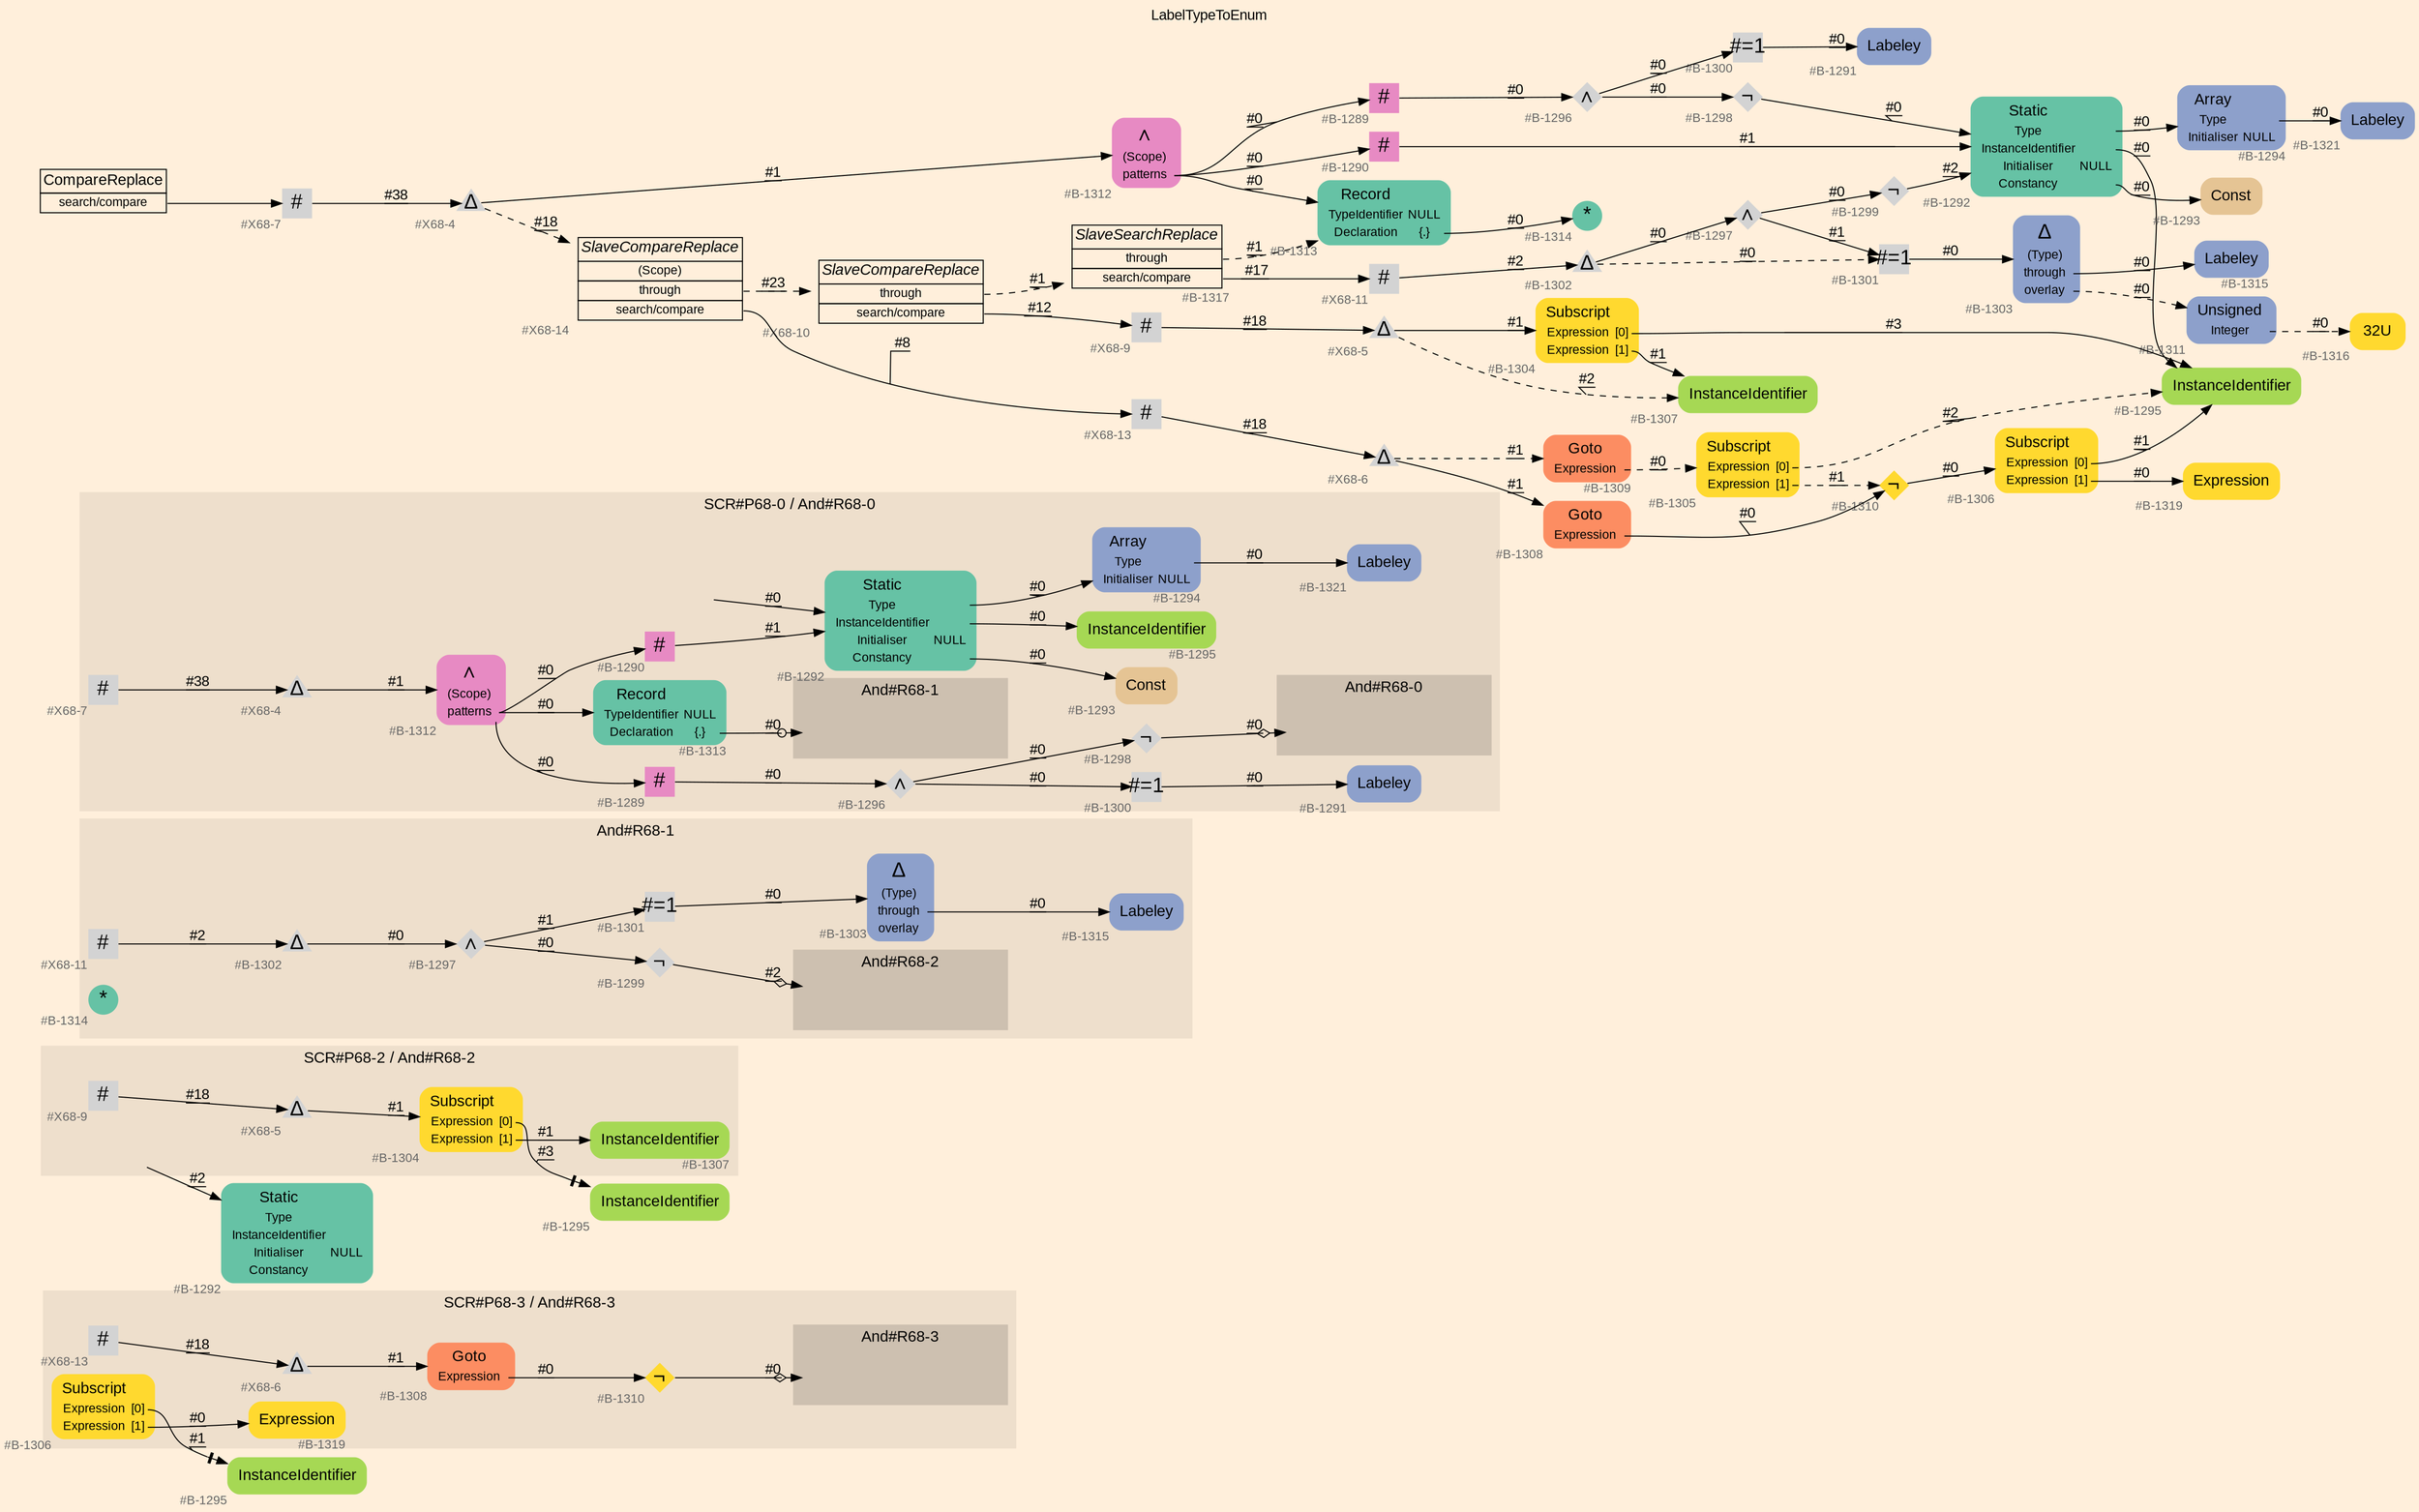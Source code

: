 digraph "LabelTypeToEnum" {
label = "LabelTypeToEnum"
labelloc = t
graph [
    rankdir = "LR"
    ranksep = 0.3
    bgcolor = antiquewhite1
    color = black
    fontcolor = black
    fontname = "Arial"
];
node [
    fontname = "Arial"
];
edge [
    fontname = "Arial"
];

// -------------------- figure And#R68-3 --------------------
// -------- region And#R68-3 ----------
subgraph "clusterAnd#R68-3" {
    label = "And#R68-3"
    style = "filled"
    color = antiquewhite2
    fontsize = "15"
    // -------- block And#R68-3/#B-1319 ----------
    "And#R68-3/#B-1319" [
        fillcolor = "/set28/6"
        xlabel = "#B-1319"
        fontsize = "12"
        fontcolor = grey40
        shape = "plaintext"
        label = <<TABLE BORDER="0" CELLBORDER="0" CELLSPACING="0">
         <TR><TD><FONT COLOR="black" POINT-SIZE="15">Expression</FONT></TD></TR>
        </TABLE>>
        style = "rounded,filled"
    ];
    
    // -------- block And#R68-3/#B-1306 ----------
    "And#R68-3/#B-1306" [
        fillcolor = "/set28/6"
        xlabel = "#B-1306"
        fontsize = "12"
        fontcolor = grey40
        shape = "plaintext"
        label = <<TABLE BORDER="0" CELLBORDER="0" CELLSPACING="0">
         <TR><TD><FONT COLOR="black" POINT-SIZE="15">Subscript</FONT></TD></TR>
         <TR><TD><FONT COLOR="black" POINT-SIZE="12">Expression</FONT></TD><TD PORT="port0"><FONT COLOR="black" POINT-SIZE="12">[0]</FONT></TD></TR>
         <TR><TD><FONT COLOR="black" POINT-SIZE="12">Expression</FONT></TD><TD PORT="port1"><FONT COLOR="black" POINT-SIZE="12">[1]</FONT></TD></TR>
        </TABLE>>
        style = "rounded,filled"
    ];
    
}

// -------- block And#R68-3/#B-1295 ----------
"And#R68-3/#B-1295" [
    fillcolor = "/set28/5"
    xlabel = "#B-1295"
    fontsize = "12"
    fontcolor = grey40
    shape = "plaintext"
    label = <<TABLE BORDER="0" CELLBORDER="0" CELLSPACING="0">
     <TR><TD><FONT COLOR="black" POINT-SIZE="15">InstanceIdentifier</FONT></TD></TR>
    </TABLE>>
    style = "rounded,filled"
];

"And#R68-3/#B-1306":port0 -> "And#R68-3/#B-1295" [
    arrowhead="normalnonetee"
    label = "#1"
    decorate = true
    color = black
    fontcolor = black
];

"And#R68-3/#B-1306":port1 -> "And#R68-3/#B-1319" [
    label = "#0"
    decorate = true
    color = black
    fontcolor = black
];


// -------------------- figure And#R68-3 --------------------
// -------- region And#R68-3 ----------
subgraph "clusterAnd#R68-3" {
    label = "SCR#P68-3 / And#R68-3"
    style = "filled"
    color = antiquewhite2
    fontsize = "15"
    // -------- block And#R68-3/#B-1308 ----------
    "And#R68-3/#B-1308" [
        fillcolor = "/set28/2"
        xlabel = "#B-1308"
        fontsize = "12"
        fontcolor = grey40
        shape = "plaintext"
        label = <<TABLE BORDER="0" CELLBORDER="0" CELLSPACING="0">
         <TR><TD><FONT COLOR="black" POINT-SIZE="15">Goto</FONT></TD></TR>
         <TR><TD><FONT COLOR="black" POINT-SIZE="12">Expression</FONT></TD><TD PORT="port0"></TD></TR>
        </TABLE>>
        style = "rounded,filled"
    ];
    
    // -------- block And#R68-3/#X68-6 ----------
    "And#R68-3/#X68-6" [
        xlabel = "#X68-6"
        fontsize = "12"
        fontcolor = grey40
        shape = "triangle"
        label = <<FONT COLOR="black" POINT-SIZE="20">Δ</FONT>>
        style = "filled"
        penwidth = 0.0
        fixedsize = true
        width = 0.4
        height = 0.4
    ];
    
    // -------- block And#R68-3/#B-1310 ----------
    "And#R68-3/#B-1310" [
        fillcolor = "/set28/6"
        xlabel = "#B-1310"
        fontsize = "12"
        fontcolor = grey40
        shape = "diamond"
        label = <<FONT COLOR="black" POINT-SIZE="20">¬</FONT>>
        style = "filled"
        penwidth = 0.0
        fixedsize = true
        width = 0.4
        height = 0.4
    ];
    
    // -------- block And#R68-3/#X68-13 ----------
    "And#R68-3/#X68-13" [
        xlabel = "#X68-13"
        fontsize = "12"
        fontcolor = grey40
        shape = "square"
        label = <<FONT COLOR="black" POINT-SIZE="20">#</FONT>>
        style = "filled"
        penwidth = 0.0
        fixedsize = true
        width = 0.4
        height = 0.4
    ];
    
    // -------- region And#R68-3/And#R68-3 ----------
    subgraph "clusterAnd#R68-3/And#R68-3" {
        label = "And#R68-3"
        style = "filled"
        color = antiquewhite3
        fontsize = "15"
        // -------- block And#R68-3/And#R68-3/#B-1306 ----------
        "And#R68-3/And#R68-3/#B-1306" [
            fillcolor = "/set28/6"
            xlabel = "#B-1306"
            fontsize = "12"
            fontcolor = grey40
            shape = "none"
            style = "invisible"
        ];
        
    }
    
}

"And#R68-3/#B-1308":port0 -> "And#R68-3/#B-1310" [
    label = "#0"
    decorate = true
    color = black
    fontcolor = black
];

"And#R68-3/#X68-6" -> "And#R68-3/#B-1308" [
    label = "#1"
    decorate = true
    color = black
    fontcolor = black
];

"And#R68-3/#B-1310" -> "And#R68-3/And#R68-3/#B-1306" [
    arrowhead="normalnoneodiamond"
    label = "#0"
    decorate = true
    color = black
    fontcolor = black
];

"And#R68-3/#X68-13" -> "And#R68-3/#X68-6" [
    label = "#18"
    decorate = true
    color = black
    fontcolor = black
];


// -------------------- figure And#R68-2 --------------------
// -------- region And#R68-2 ----------
subgraph "clusterAnd#R68-2" {
    label = "And#R68-2"
    style = "filled"
    color = antiquewhite2
    fontsize = "15"
    // -------- block And#R68-2/IRIP ----------
    "And#R68-2/IRIP" [
        fontsize = "12"
        fontcolor = grey40
        shape = "none"
        style = "invisible"
    ];
    
}

// -------- block And#R68-2/#B-1292 ----------
"And#R68-2/#B-1292" [
    fillcolor = "/set28/1"
    xlabel = "#B-1292"
    fontsize = "12"
    fontcolor = grey40
    shape = "plaintext"
    label = <<TABLE BORDER="0" CELLBORDER="0" CELLSPACING="0">
     <TR><TD><FONT COLOR="black" POINT-SIZE="15">Static</FONT></TD></TR>
     <TR><TD><FONT COLOR="black" POINT-SIZE="12">Type</FONT></TD><TD PORT="port0"></TD></TR>
     <TR><TD><FONT COLOR="black" POINT-SIZE="12">InstanceIdentifier</FONT></TD><TD PORT="port1"></TD></TR>
     <TR><TD><FONT COLOR="black" POINT-SIZE="12">Initialiser</FONT></TD><TD PORT="port2"><FONT COLOR="black" POINT-SIZE="12">NULL</FONT></TD></TR>
     <TR><TD><FONT COLOR="black" POINT-SIZE="12">Constancy</FONT></TD><TD PORT="port3"></TD></TR>
    </TABLE>>
    style = "rounded,filled"
];

"And#R68-2/IRIP" -> "And#R68-2/#B-1292" [
    label = "#2"
    decorate = true
    color = black
    fontcolor = black
];


// -------------------- figure And#R68-1 --------------------
// -------- region And#R68-1 ----------
subgraph "clusterAnd#R68-1" {
    label = "SCR#P68-1 / And#R68-1"
    style = "filled"
    color = antiquewhite2
    fontsize = "15"
    // -------- block And#R68-1/#X68-11 ----------
    "And#R68-1/#X68-11" [
        xlabel = "#X68-11"
        fontsize = "12"
        fontcolor = grey40
        shape = "square"
        label = <<FONT COLOR="black" POINT-SIZE="20">#</FONT>>
        style = "filled"
        penwidth = 0.0
        fixedsize = true
        width = 0.4
        height = 0.4
    ];
    
    // -------- block And#R68-1/#B-1299 ----------
    "And#R68-1/#B-1299" [
        xlabel = "#B-1299"
        fontsize = "12"
        fontcolor = grey40
        shape = "diamond"
        label = <<FONT COLOR="black" POINT-SIZE="20">¬</FONT>>
        style = "filled"
        penwidth = 0.0
        fixedsize = true
        width = 0.4
        height = 0.4
    ];
    
    // -------- block And#R68-1/#B-1302 ----------
    "And#R68-1/#B-1302" [
        xlabel = "#B-1302"
        fontsize = "12"
        fontcolor = grey40
        shape = "triangle"
        label = <<FONT COLOR="black" POINT-SIZE="20">Δ</FONT>>
        style = "filled"
        penwidth = 0.0
        fixedsize = true
        width = 0.4
        height = 0.4
    ];
    
    // -------- block And#R68-1/#B-1297 ----------
    "And#R68-1/#B-1297" [
        xlabel = "#B-1297"
        fontsize = "12"
        fontcolor = grey40
        shape = "diamond"
        label = <<FONT COLOR="black" POINT-SIZE="20">∧</FONT>>
        style = "filled"
        penwidth = 0.0
        fixedsize = true
        width = 0.4
        height = 0.4
    ];
    
    // -------- block And#R68-1/#B-1303 ----------
    "And#R68-1/#B-1303" [
        fillcolor = "/set28/3"
        xlabel = "#B-1303"
        fontsize = "12"
        fontcolor = grey40
        shape = "plaintext"
        label = <<TABLE BORDER="0" CELLBORDER="0" CELLSPACING="0">
         <TR><TD><FONT COLOR="black" POINT-SIZE="20">Δ</FONT></TD></TR>
         <TR><TD><FONT COLOR="black" POINT-SIZE="12">(Type)</FONT></TD><TD PORT="port0"></TD></TR>
         <TR><TD><FONT COLOR="black" POINT-SIZE="12">through</FONT></TD><TD PORT="port1"></TD></TR>
         <TR><TD><FONT COLOR="black" POINT-SIZE="12">overlay</FONT></TD><TD PORT="port2"></TD></TR>
        </TABLE>>
        style = "rounded,filled"
    ];
    
    // -------- block And#R68-1/#B-1301 ----------
    "And#R68-1/#B-1301" [
        xlabel = "#B-1301"
        fontsize = "12"
        fontcolor = grey40
        shape = "square"
        label = <<FONT COLOR="black" POINT-SIZE="20">#=1</FONT>>
        style = "filled"
        penwidth = 0.0
        fixedsize = true
        width = 0.4
        height = 0.4
    ];
    
    // -------- block And#R68-1/#B-1315 ----------
    "And#R68-1/#B-1315" [
        fillcolor = "/set28/3"
        xlabel = "#B-1315"
        fontsize = "12"
        fontcolor = grey40
        shape = "plaintext"
        label = <<TABLE BORDER="0" CELLBORDER="0" CELLSPACING="0">
         <TR><TD><FONT COLOR="black" POINT-SIZE="15">Labeley</FONT></TD></TR>
        </TABLE>>
        style = "rounded,filled"
    ];
    
    // -------- region And#R68-1/And#R68-2 ----------
    subgraph "clusterAnd#R68-1/And#R68-2" {
        label = "And#R68-2"
        style = "filled"
        color = antiquewhite3
        fontsize = "15"
        // -------- block And#R68-1/And#R68-2/#B-1292 ----------
        "And#R68-1/And#R68-2/#B-1292" [
            fillcolor = "/set28/1"
            xlabel = "#B-1292"
            fontsize = "12"
            fontcolor = grey40
            shape = "none"
            style = "invisible"
        ];
        
    }
    
}

"And#R68-1/#X68-11" -> "And#R68-1/#B-1302" [
    label = "#2"
    decorate = true
    color = black
    fontcolor = black
];

"And#R68-1/#B-1299" -> "And#R68-1/And#R68-2/#B-1292" [
    arrowhead="normalnoneodiamond"
    label = "#2"
    decorate = true
    color = black
    fontcolor = black
];

"And#R68-1/#B-1302" -> "And#R68-1/#B-1297" [
    label = "#0"
    decorate = true
    color = black
    fontcolor = black
];

"And#R68-1/#B-1297" -> "And#R68-1/#B-1301" [
    label = "#1"
    decorate = true
    color = black
    fontcolor = black
];

"And#R68-1/#B-1297" -> "And#R68-1/#B-1299" [
    label = "#0"
    decorate = true
    color = black
    fontcolor = black
];

"And#R68-1/#B-1303":port1 -> "And#R68-1/#B-1315" [
    label = "#0"
    decorate = true
    color = black
    fontcolor = black
];

"And#R68-1/#B-1301" -> "And#R68-1/#B-1303" [
    label = "#0"
    decorate = true
    color = black
    fontcolor = black
];


// -------------------- figure And#R68-2 --------------------
// -------- region And#R68-2 ----------
subgraph "clusterAnd#R68-2" {
    label = "SCR#P68-2 / And#R68-2"
    style = "filled"
    color = antiquewhite2
    fontsize = "15"
    // -------- block And#R68-2/#B-1304 ----------
    "And#R68-2/#B-1304" [
        fillcolor = "/set28/6"
        xlabel = "#B-1304"
        fontsize = "12"
        fontcolor = grey40
        shape = "plaintext"
        label = <<TABLE BORDER="0" CELLBORDER="0" CELLSPACING="0">
         <TR><TD><FONT COLOR="black" POINT-SIZE="15">Subscript</FONT></TD></TR>
         <TR><TD><FONT COLOR="black" POINT-SIZE="12">Expression</FONT></TD><TD PORT="port0"><FONT COLOR="black" POINT-SIZE="12">[0]</FONT></TD></TR>
         <TR><TD><FONT COLOR="black" POINT-SIZE="12">Expression</FONT></TD><TD PORT="port1"><FONT COLOR="black" POINT-SIZE="12">[1]</FONT></TD></TR>
        </TABLE>>
        style = "rounded,filled"
    ];
    
    // -------- block And#R68-2/#X68-5 ----------
    "And#R68-2/#X68-5" [
        xlabel = "#X68-5"
        fontsize = "12"
        fontcolor = grey40
        shape = "triangle"
        label = <<FONT COLOR="black" POINT-SIZE="20">Δ</FONT>>
        style = "filled"
        penwidth = 0.0
        fixedsize = true
        width = 0.4
        height = 0.4
    ];
    
    // -------- block And#R68-2/#B-1307 ----------
    "And#R68-2/#B-1307" [
        fillcolor = "/set28/5"
        xlabel = "#B-1307"
        fontsize = "12"
        fontcolor = grey40
        shape = "plaintext"
        label = <<TABLE BORDER="0" CELLBORDER="0" CELLSPACING="0">
         <TR><TD><FONT COLOR="black" POINT-SIZE="15">InstanceIdentifier</FONT></TD></TR>
        </TABLE>>
        style = "rounded,filled"
    ];
    
    // -------- block And#R68-2/#X68-9 ----------
    "And#R68-2/#X68-9" [
        xlabel = "#X68-9"
        fontsize = "12"
        fontcolor = grey40
        shape = "square"
        label = <<FONT COLOR="black" POINT-SIZE="20">#</FONT>>
        style = "filled"
        penwidth = 0.0
        fixedsize = true
        width = 0.4
        height = 0.4
    ];
    
}

// -------- block And#R68-2/#B-1295 ----------
"And#R68-2/#B-1295" [
    fillcolor = "/set28/5"
    xlabel = "#B-1295"
    fontsize = "12"
    fontcolor = grey40
    shape = "plaintext"
    label = <<TABLE BORDER="0" CELLBORDER="0" CELLSPACING="0">
     <TR><TD><FONT COLOR="black" POINT-SIZE="15">InstanceIdentifier</FONT></TD></TR>
    </TABLE>>
    style = "rounded,filled"
];

"And#R68-2/#B-1304":port0 -> "And#R68-2/#B-1295" [
    arrowhead="normalnonetee"
    label = "#3"
    decorate = true
    color = black
    fontcolor = black
];

"And#R68-2/#B-1304":port1 -> "And#R68-2/#B-1307" [
    label = "#1"
    decorate = true
    color = black
    fontcolor = black
];

"And#R68-2/#X68-5" -> "And#R68-2/#B-1304" [
    label = "#1"
    decorate = true
    color = black
    fontcolor = black
];

"And#R68-2/#X68-9" -> "And#R68-2/#X68-5" [
    label = "#18"
    decorate = true
    color = black
    fontcolor = black
];


// -------------------- figure And#R68-0 --------------------
// -------- region And#R68-0 ----------
subgraph "clusterAnd#R68-0" {
    label = "And#R68-0"
    style = "filled"
    color = antiquewhite2
    fontsize = "15"
    // -------- block And#R68-0/IRIP ----------
    "And#R68-0/IRIP" [
        fontsize = "12"
        fontcolor = grey40
        shape = "none"
        style = "invisible"
    ];
    
}

// -------- block And#R68-0/#B-1292 ----------
"And#R68-0/#B-1292" [
    fillcolor = "/set28/1"
    xlabel = "#B-1292"
    fontsize = "12"
    fontcolor = grey40
    shape = "plaintext"
    label = <<TABLE BORDER="0" CELLBORDER="0" CELLSPACING="0">
     <TR><TD><FONT COLOR="black" POINT-SIZE="15">Static</FONT></TD></TR>
     <TR><TD><FONT COLOR="black" POINT-SIZE="12">Type</FONT></TD><TD PORT="port0"></TD></TR>
     <TR><TD><FONT COLOR="black" POINT-SIZE="12">InstanceIdentifier</FONT></TD><TD PORT="port1"></TD></TR>
     <TR><TD><FONT COLOR="black" POINT-SIZE="12">Initialiser</FONT></TD><TD PORT="port2"><FONT COLOR="black" POINT-SIZE="12">NULL</FONT></TD></TR>
     <TR><TD><FONT COLOR="black" POINT-SIZE="12">Constancy</FONT></TD><TD PORT="port3"></TD></TR>
    </TABLE>>
    style = "rounded,filled"
];

"And#R68-0/IRIP" -> "And#R68-0/#B-1292" [
    label = "#0"
    decorate = true
    color = black
    fontcolor = black
];


// -------------------- figure And#R68-1 --------------------
// -------- region And#R68-1 ----------
subgraph "clusterAnd#R68-1" {
    label = "And#R68-1"
    style = "filled"
    color = antiquewhite2
    fontsize = "15"
    // -------- block And#R68-1/#B-1314 ----------
    "And#R68-1/#B-1314" [
        fillcolor = "/set28/1"
        xlabel = "#B-1314"
        fontsize = "12"
        fontcolor = grey40
        shape = "circle"
        label = <<FONT COLOR="black" POINT-SIZE="20">*</FONT>>
        style = "filled"
        penwidth = 0.0
        fixedsize = true
        width = 0.4
        height = 0.4
    ];
    
}


// -------------------- figure And#R68-0 --------------------
// -------- region And#R68-0 ----------
subgraph "clusterAnd#R68-0" {
    label = "SCR#P68-0 / And#R68-0"
    style = "filled"
    color = antiquewhite2
    fontsize = "15"
    // -------- block And#R68-0/#B-1296 ----------
    "And#R68-0/#B-1296" [
        xlabel = "#B-1296"
        fontsize = "12"
        fontcolor = grey40
        shape = "diamond"
        label = <<FONT COLOR="black" POINT-SIZE="20">∧</FONT>>
        style = "filled"
        penwidth = 0.0
        fixedsize = true
        width = 0.4
        height = 0.4
    ];
    
    // -------- block And#R68-0/#X68-4 ----------
    "And#R68-0/#X68-4" [
        xlabel = "#X68-4"
        fontsize = "12"
        fontcolor = grey40
        shape = "triangle"
        label = <<FONT COLOR="black" POINT-SIZE="20">Δ</FONT>>
        style = "filled"
        penwidth = 0.0
        fixedsize = true
        width = 0.4
        height = 0.4
    ];
    
    // -------- block And#R68-0/#B-1291 ----------
    "And#R68-0/#B-1291" [
        fillcolor = "/set28/3"
        xlabel = "#B-1291"
        fontsize = "12"
        fontcolor = grey40
        shape = "plaintext"
        label = <<TABLE BORDER="0" CELLBORDER="0" CELLSPACING="0">
         <TR><TD><FONT COLOR="black" POINT-SIZE="15">Labeley</FONT></TD></TR>
        </TABLE>>
        style = "rounded,filled"
    ];
    
    // -------- block And#R68-0/#B-1294 ----------
    "And#R68-0/#B-1294" [
        fillcolor = "/set28/3"
        xlabel = "#B-1294"
        fontsize = "12"
        fontcolor = grey40
        shape = "plaintext"
        label = <<TABLE BORDER="0" CELLBORDER="0" CELLSPACING="0">
         <TR><TD><FONT COLOR="black" POINT-SIZE="15">Array</FONT></TD></TR>
         <TR><TD><FONT COLOR="black" POINT-SIZE="12">Type</FONT></TD><TD PORT="port0"></TD></TR>
         <TR><TD><FONT COLOR="black" POINT-SIZE="12">Initialiser</FONT></TD><TD PORT="port1"><FONT COLOR="black" POINT-SIZE="12">NULL</FONT></TD></TR>
        </TABLE>>
        style = "rounded,filled"
    ];
    
    // -------- block And#R68-0/#B-1289 ----------
    "And#R68-0/#B-1289" [
        fillcolor = "/set28/4"
        xlabel = "#B-1289"
        fontsize = "12"
        fontcolor = grey40
        shape = "square"
        label = <<FONT COLOR="black" POINT-SIZE="20">#</FONT>>
        style = "filled"
        penwidth = 0.0
        fixedsize = true
        width = 0.4
        height = 0.4
    ];
    
    // -------- block And#R68-0/#B-1290 ----------
    "And#R68-0/#B-1290" [
        fillcolor = "/set28/4"
        xlabel = "#B-1290"
        fontsize = "12"
        fontcolor = grey40
        shape = "square"
        label = <<FONT COLOR="black" POINT-SIZE="20">#</FONT>>
        style = "filled"
        penwidth = 0.0
        fixedsize = true
        width = 0.4
        height = 0.4
    ];
    
    // -------- block And#R68-0/#B-1298 ----------
    "And#R68-0/#B-1298" [
        xlabel = "#B-1298"
        fontsize = "12"
        fontcolor = grey40
        shape = "diamond"
        label = <<FONT COLOR="black" POINT-SIZE="20">¬</FONT>>
        style = "filled"
        penwidth = 0.0
        fixedsize = true
        width = 0.4
        height = 0.4
    ];
    
    // -------- block And#R68-0/#B-1313 ----------
    "And#R68-0/#B-1313" [
        fillcolor = "/set28/1"
        xlabel = "#B-1313"
        fontsize = "12"
        fontcolor = grey40
        shape = "plaintext"
        label = <<TABLE BORDER="0" CELLBORDER="0" CELLSPACING="0">
         <TR><TD><FONT COLOR="black" POINT-SIZE="15">Record</FONT></TD></TR>
         <TR><TD><FONT COLOR="black" POINT-SIZE="12">TypeIdentifier</FONT></TD><TD PORT="port0"><FONT COLOR="black" POINT-SIZE="12">NULL</FONT></TD></TR>
         <TR><TD><FONT COLOR="black" POINT-SIZE="12">Declaration</FONT></TD><TD PORT="port1"><FONT COLOR="black" POINT-SIZE="12">{.}</FONT></TD></TR>
        </TABLE>>
        style = "rounded,filled"
    ];
    
    // -------- block And#R68-0/#B-1321 ----------
    "And#R68-0/#B-1321" [
        fillcolor = "/set28/3"
        xlabel = "#B-1321"
        fontsize = "12"
        fontcolor = grey40
        shape = "plaintext"
        label = <<TABLE BORDER="0" CELLBORDER="0" CELLSPACING="0">
         <TR><TD><FONT COLOR="black" POINT-SIZE="15">Labeley</FONT></TD></TR>
        </TABLE>>
        style = "rounded,filled"
    ];
    
    // -------- block And#R68-0/#B-1292 ----------
    "And#R68-0/#B-1292" [
        fillcolor = "/set28/1"
        xlabel = "#B-1292"
        fontsize = "12"
        fontcolor = grey40
        shape = "plaintext"
        label = <<TABLE BORDER="0" CELLBORDER="0" CELLSPACING="0">
         <TR><TD><FONT COLOR="black" POINT-SIZE="15">Static</FONT></TD></TR>
         <TR><TD><FONT COLOR="black" POINT-SIZE="12">Type</FONT></TD><TD PORT="port0"></TD></TR>
         <TR><TD><FONT COLOR="black" POINT-SIZE="12">InstanceIdentifier</FONT></TD><TD PORT="port1"></TD></TR>
         <TR><TD><FONT COLOR="black" POINT-SIZE="12">Initialiser</FONT></TD><TD PORT="port2"><FONT COLOR="black" POINT-SIZE="12">NULL</FONT></TD></TR>
         <TR><TD><FONT COLOR="black" POINT-SIZE="12">Constancy</FONT></TD><TD PORT="port3"></TD></TR>
        </TABLE>>
        style = "rounded,filled"
    ];
    
    // -------- block And#R68-0/#B-1300 ----------
    "And#R68-0/#B-1300" [
        xlabel = "#B-1300"
        fontsize = "12"
        fontcolor = grey40
        shape = "square"
        label = <<FONT COLOR="black" POINT-SIZE="20">#=1</FONT>>
        style = "filled"
        penwidth = 0.0
        fixedsize = true
        width = 0.4
        height = 0.4
    ];
    
    // -------- block And#R68-0/#B-1295 ----------
    "And#R68-0/#B-1295" [
        fillcolor = "/set28/5"
        xlabel = "#B-1295"
        fontsize = "12"
        fontcolor = grey40
        shape = "plaintext"
        label = <<TABLE BORDER="0" CELLBORDER="0" CELLSPACING="0">
         <TR><TD><FONT COLOR="black" POINT-SIZE="15">InstanceIdentifier</FONT></TD></TR>
        </TABLE>>
        style = "rounded,filled"
    ];
    
    // -------- block And#R68-0/#B-1312 ----------
    "And#R68-0/#B-1312" [
        fillcolor = "/set28/4"
        xlabel = "#B-1312"
        fontsize = "12"
        fontcolor = grey40
        shape = "plaintext"
        label = <<TABLE BORDER="0" CELLBORDER="0" CELLSPACING="0">
         <TR><TD><FONT COLOR="black" POINT-SIZE="20">∧</FONT></TD></TR>
         <TR><TD><FONT COLOR="black" POINT-SIZE="12">(Scope)</FONT></TD><TD PORT="port0"></TD></TR>
         <TR><TD><FONT COLOR="black" POINT-SIZE="12">patterns</FONT></TD><TD PORT="port1"></TD></TR>
        </TABLE>>
        style = "rounded,filled"
    ];
    
    // -------- block And#R68-0/#X68-7 ----------
    "And#R68-0/#X68-7" [
        xlabel = "#X68-7"
        fontsize = "12"
        fontcolor = grey40
        shape = "square"
        label = <<FONT COLOR="black" POINT-SIZE="20">#</FONT>>
        style = "filled"
        penwidth = 0.0
        fixedsize = true
        width = 0.4
        height = 0.4
    ];
    
    // -------- block And#R68-0/#B-1293 ----------
    "And#R68-0/#B-1293" [
        fillcolor = "/set28/7"
        xlabel = "#B-1293"
        fontsize = "12"
        fontcolor = grey40
        shape = "plaintext"
        label = <<TABLE BORDER="0" CELLBORDER="0" CELLSPACING="0">
         <TR><TD><FONT COLOR="black" POINT-SIZE="15">Const</FONT></TD></TR>
        </TABLE>>
        style = "rounded,filled"
    ];
    
    // -------- region And#R68-0/And#R68-0 ----------
    subgraph "clusterAnd#R68-0/And#R68-0" {
        label = "And#R68-0"
        style = "filled"
        color = antiquewhite3
        fontsize = "15"
        // -------- block And#R68-0/And#R68-0/#B-1292 ----------
        "And#R68-0/And#R68-0/#B-1292" [
            fillcolor = "/set28/1"
            xlabel = "#B-1292"
            fontsize = "12"
            fontcolor = grey40
            shape = "none"
            style = "invisible"
        ];
        
    }
    
    // -------- region And#R68-0/And#R68-1 ----------
    subgraph "clusterAnd#R68-0/And#R68-1" {
        label = "And#R68-1"
        style = "filled"
        color = antiquewhite3
        fontsize = "15"
        // -------- block And#R68-0/And#R68-1/#B-1314 ----------
        "And#R68-0/And#R68-1/#B-1314" [
            fillcolor = "/set28/1"
            xlabel = "#B-1314"
            fontsize = "12"
            fontcolor = grey40
            shape = "none"
            style = "invisible"
        ];
        
    }
    
}

"And#R68-0/#B-1296" -> "And#R68-0/#B-1300" [
    label = "#0"
    decorate = true
    color = black
    fontcolor = black
];

"And#R68-0/#B-1296" -> "And#R68-0/#B-1298" [
    label = "#0"
    decorate = true
    color = black
    fontcolor = black
];

"And#R68-0/#X68-4" -> "And#R68-0/#B-1312" [
    label = "#1"
    decorate = true
    color = black
    fontcolor = black
];

"And#R68-0/#B-1294":port0 -> "And#R68-0/#B-1321" [
    label = "#0"
    decorate = true
    color = black
    fontcolor = black
];

"And#R68-0/#B-1289" -> "And#R68-0/#B-1296" [
    label = "#0"
    decorate = true
    color = black
    fontcolor = black
];

"And#R68-0/#B-1290" -> "And#R68-0/#B-1292" [
    label = "#1"
    decorate = true
    color = black
    fontcolor = black
];

"And#R68-0/#B-1298" -> "And#R68-0/And#R68-0/#B-1292" [
    arrowhead="normalnoneodiamond"
    label = "#0"
    decorate = true
    color = black
    fontcolor = black
];

"And#R68-0/#B-1313":port1 -> "And#R68-0/And#R68-1/#B-1314" [
    arrowhead="normalnoneodot"
    label = "#0"
    decorate = true
    color = black
    fontcolor = black
];

"And#R68-0/#B-1292":port0 -> "And#R68-0/#B-1294" [
    label = "#0"
    decorate = true
    color = black
    fontcolor = black
];

"And#R68-0/#B-1292":port1 -> "And#R68-0/#B-1295" [
    label = "#0"
    decorate = true
    color = black
    fontcolor = black
];

"And#R68-0/#B-1292":port3 -> "And#R68-0/#B-1293" [
    label = "#0"
    decorate = true
    color = black
    fontcolor = black
];

"And#R68-0/#B-1300" -> "And#R68-0/#B-1291" [
    label = "#0"
    decorate = true
    color = black
    fontcolor = black
];

"And#R68-0/#B-1312":port1 -> "And#R68-0/#B-1313" [
    label = "#0"
    decorate = true
    color = black
    fontcolor = black
];

"And#R68-0/#B-1312":port1 -> "And#R68-0/#B-1289" [
    label = "#0"
    decorate = true
    color = black
    fontcolor = black
];

"And#R68-0/#B-1312":port1 -> "And#R68-0/#B-1290" [
    label = "#0"
    decorate = true
    color = black
    fontcolor = black
];

"And#R68-0/#X68-7" -> "And#R68-0/#X68-4" [
    label = "#38"
    decorate = true
    color = black
    fontcolor = black
];


// -------------------- transformation figure --------------------
// -------- block CR#X68-8 ----------
"CR#X68-8" [
    fillcolor = antiquewhite1
    fontsize = "12"
    fontcolor = grey40
    shape = "plaintext"
    label = <<TABLE BORDER="0" CELLBORDER="1" CELLSPACING="0">
     <TR><TD><FONT COLOR="black" POINT-SIZE="15">CompareReplace</FONT></TD></TR>
     <TR><TD PORT="port0"><FONT COLOR="black" POINT-SIZE="12">search/compare</FONT></TD></TR>
    </TABLE>>
    style = "filled"
    color = black
];

// -------- block #X68-7 ----------
"#X68-7" [
    xlabel = "#X68-7"
    fontsize = "12"
    fontcolor = grey40
    shape = "square"
    label = <<FONT COLOR="black" POINT-SIZE="20">#</FONT>>
    style = "filled"
    penwidth = 0.0
    fixedsize = true
    width = 0.4
    height = 0.4
];

// -------- block #X68-4 ----------
"#X68-4" [
    xlabel = "#X68-4"
    fontsize = "12"
    fontcolor = grey40
    shape = "triangle"
    label = <<FONT COLOR="black" POINT-SIZE="20">Δ</FONT>>
    style = "filled"
    penwidth = 0.0
    fixedsize = true
    width = 0.4
    height = 0.4
];

// -------- block #B-1312 ----------
"#B-1312" [
    fillcolor = "/set28/4"
    xlabel = "#B-1312"
    fontsize = "12"
    fontcolor = grey40
    shape = "plaintext"
    label = <<TABLE BORDER="0" CELLBORDER="0" CELLSPACING="0">
     <TR><TD><FONT COLOR="black" POINT-SIZE="20">∧</FONT></TD></TR>
     <TR><TD><FONT COLOR="black" POINT-SIZE="12">(Scope)</FONT></TD><TD PORT="port0"></TD></TR>
     <TR><TD><FONT COLOR="black" POINT-SIZE="12">patterns</FONT></TD><TD PORT="port1"></TD></TR>
    </TABLE>>
    style = "rounded,filled"
];

// -------- block #B-1313 ----------
"#B-1313" [
    fillcolor = "/set28/1"
    xlabel = "#B-1313"
    fontsize = "12"
    fontcolor = grey40
    shape = "plaintext"
    label = <<TABLE BORDER="0" CELLBORDER="0" CELLSPACING="0">
     <TR><TD><FONT COLOR="black" POINT-SIZE="15">Record</FONT></TD></TR>
     <TR><TD><FONT COLOR="black" POINT-SIZE="12">TypeIdentifier</FONT></TD><TD PORT="port0"><FONT COLOR="black" POINT-SIZE="12">NULL</FONT></TD></TR>
     <TR><TD><FONT COLOR="black" POINT-SIZE="12">Declaration</FONT></TD><TD PORT="port1"><FONT COLOR="black" POINT-SIZE="12">{.}</FONT></TD></TR>
    </TABLE>>
    style = "rounded,filled"
];

// -------- block #B-1314 ----------
"#B-1314" [
    fillcolor = "/set28/1"
    xlabel = "#B-1314"
    fontsize = "12"
    fontcolor = grey40
    shape = "circle"
    label = <<FONT COLOR="black" POINT-SIZE="20">*</FONT>>
    style = "filled"
    penwidth = 0.0
    fixedsize = true
    width = 0.4
    height = 0.4
];

// -------- block #B-1289 ----------
"#B-1289" [
    fillcolor = "/set28/4"
    xlabel = "#B-1289"
    fontsize = "12"
    fontcolor = grey40
    shape = "square"
    label = <<FONT COLOR="black" POINT-SIZE="20">#</FONT>>
    style = "filled"
    penwidth = 0.0
    fixedsize = true
    width = 0.4
    height = 0.4
];

// -------- block #B-1296 ----------
"#B-1296" [
    xlabel = "#B-1296"
    fontsize = "12"
    fontcolor = grey40
    shape = "diamond"
    label = <<FONT COLOR="black" POINT-SIZE="20">∧</FONT>>
    style = "filled"
    penwidth = 0.0
    fixedsize = true
    width = 0.4
    height = 0.4
];

// -------- block #B-1300 ----------
"#B-1300" [
    xlabel = "#B-1300"
    fontsize = "12"
    fontcolor = grey40
    shape = "square"
    label = <<FONT COLOR="black" POINT-SIZE="20">#=1</FONT>>
    style = "filled"
    penwidth = 0.0
    fixedsize = true
    width = 0.4
    height = 0.4
];

// -------- block #B-1291 ----------
"#B-1291" [
    fillcolor = "/set28/3"
    xlabel = "#B-1291"
    fontsize = "12"
    fontcolor = grey40
    shape = "plaintext"
    label = <<TABLE BORDER="0" CELLBORDER="0" CELLSPACING="0">
     <TR><TD><FONT COLOR="black" POINT-SIZE="15">Labeley</FONT></TD></TR>
    </TABLE>>
    style = "rounded,filled"
];

// -------- block #B-1298 ----------
"#B-1298" [
    xlabel = "#B-1298"
    fontsize = "12"
    fontcolor = grey40
    shape = "diamond"
    label = <<FONT COLOR="black" POINT-SIZE="20">¬</FONT>>
    style = "filled"
    penwidth = 0.0
    fixedsize = true
    width = 0.4
    height = 0.4
];

// -------- block #B-1292 ----------
"#B-1292" [
    fillcolor = "/set28/1"
    xlabel = "#B-1292"
    fontsize = "12"
    fontcolor = grey40
    shape = "plaintext"
    label = <<TABLE BORDER="0" CELLBORDER="0" CELLSPACING="0">
     <TR><TD><FONT COLOR="black" POINT-SIZE="15">Static</FONT></TD></TR>
     <TR><TD><FONT COLOR="black" POINT-SIZE="12">Type</FONT></TD><TD PORT="port0"></TD></TR>
     <TR><TD><FONT COLOR="black" POINT-SIZE="12">InstanceIdentifier</FONT></TD><TD PORT="port1"></TD></TR>
     <TR><TD><FONT COLOR="black" POINT-SIZE="12">Initialiser</FONT></TD><TD PORT="port2"><FONT COLOR="black" POINT-SIZE="12">NULL</FONT></TD></TR>
     <TR><TD><FONT COLOR="black" POINT-SIZE="12">Constancy</FONT></TD><TD PORT="port3"></TD></TR>
    </TABLE>>
    style = "rounded,filled"
];

// -------- block #B-1294 ----------
"#B-1294" [
    fillcolor = "/set28/3"
    xlabel = "#B-1294"
    fontsize = "12"
    fontcolor = grey40
    shape = "plaintext"
    label = <<TABLE BORDER="0" CELLBORDER="0" CELLSPACING="0">
     <TR><TD><FONT COLOR="black" POINT-SIZE="15">Array</FONT></TD></TR>
     <TR><TD><FONT COLOR="black" POINT-SIZE="12">Type</FONT></TD><TD PORT="port0"></TD></TR>
     <TR><TD><FONT COLOR="black" POINT-SIZE="12">Initialiser</FONT></TD><TD PORT="port1"><FONT COLOR="black" POINT-SIZE="12">NULL</FONT></TD></TR>
    </TABLE>>
    style = "rounded,filled"
];

// -------- block #B-1321 ----------
"#B-1321" [
    fillcolor = "/set28/3"
    xlabel = "#B-1321"
    fontsize = "12"
    fontcolor = grey40
    shape = "plaintext"
    label = <<TABLE BORDER="0" CELLBORDER="0" CELLSPACING="0">
     <TR><TD><FONT COLOR="black" POINT-SIZE="15">Labeley</FONT></TD></TR>
    </TABLE>>
    style = "rounded,filled"
];

// -------- block #B-1295 ----------
"#B-1295" [
    fillcolor = "/set28/5"
    xlabel = "#B-1295"
    fontsize = "12"
    fontcolor = grey40
    shape = "plaintext"
    label = <<TABLE BORDER="0" CELLBORDER="0" CELLSPACING="0">
     <TR><TD><FONT COLOR="black" POINT-SIZE="15">InstanceIdentifier</FONT></TD></TR>
    </TABLE>>
    style = "rounded,filled"
];

// -------- block #B-1293 ----------
"#B-1293" [
    fillcolor = "/set28/7"
    xlabel = "#B-1293"
    fontsize = "12"
    fontcolor = grey40
    shape = "plaintext"
    label = <<TABLE BORDER="0" CELLBORDER="0" CELLSPACING="0">
     <TR><TD><FONT COLOR="black" POINT-SIZE="15">Const</FONT></TD></TR>
    </TABLE>>
    style = "rounded,filled"
];

// -------- block #B-1290 ----------
"#B-1290" [
    fillcolor = "/set28/4"
    xlabel = "#B-1290"
    fontsize = "12"
    fontcolor = grey40
    shape = "square"
    label = <<FONT COLOR="black" POINT-SIZE="20">#</FONT>>
    style = "filled"
    penwidth = 0.0
    fixedsize = true
    width = 0.4
    height = 0.4
];

// -------- block #X68-14 ----------
"#X68-14" [
    fillcolor = antiquewhite1
    xlabel = "#X68-14"
    fontsize = "12"
    fontcolor = grey40
    shape = "plaintext"
    label = <<TABLE BORDER="0" CELLBORDER="1" CELLSPACING="0">
     <TR><TD><FONT COLOR="black" POINT-SIZE="15"><I>SlaveCompareReplace</I></FONT></TD></TR>
     <TR><TD PORT="port0"><FONT COLOR="black" POINT-SIZE="12">(Scope)</FONT></TD></TR>
     <TR><TD PORT="port1"><FONT COLOR="black" POINT-SIZE="12">through</FONT></TD></TR>
     <TR><TD PORT="port2"><FONT COLOR="black" POINT-SIZE="12">search/compare</FONT></TD></TR>
    </TABLE>>
    style = "filled"
    color = black
];

// -------- block #X68-10 ----------
"#X68-10" [
    fillcolor = antiquewhite1
    xlabel = "#X68-10"
    fontsize = "12"
    fontcolor = grey40
    shape = "plaintext"
    label = <<TABLE BORDER="0" CELLBORDER="1" CELLSPACING="0">
     <TR><TD><FONT COLOR="black" POINT-SIZE="15"><I>SlaveCompareReplace</I></FONT></TD></TR>
     <TR><TD PORT="port0"><FONT COLOR="black" POINT-SIZE="12">through</FONT></TD></TR>
     <TR><TD PORT="port1"><FONT COLOR="black" POINT-SIZE="12">search/compare</FONT></TD></TR>
    </TABLE>>
    style = "filled"
    color = black
];

// -------- block #B-1317 ----------
"#B-1317" [
    fillcolor = antiquewhite1
    xlabel = "#B-1317"
    fontsize = "12"
    fontcolor = grey40
    shape = "plaintext"
    label = <<TABLE BORDER="0" CELLBORDER="1" CELLSPACING="0">
     <TR><TD><FONT COLOR="black" POINT-SIZE="15"><I>SlaveSearchReplace</I></FONT></TD></TR>
     <TR><TD PORT="port0"><FONT COLOR="black" POINT-SIZE="12">through</FONT></TD></TR>
     <TR><TD PORT="port1"><FONT COLOR="black" POINT-SIZE="12">search/compare</FONT></TD></TR>
    </TABLE>>
    style = "filled"
    color = black
];

// -------- block #X68-11 ----------
"#X68-11" [
    xlabel = "#X68-11"
    fontsize = "12"
    fontcolor = grey40
    shape = "square"
    label = <<FONT COLOR="black" POINT-SIZE="20">#</FONT>>
    style = "filled"
    penwidth = 0.0
    fixedsize = true
    width = 0.4
    height = 0.4
];

// -------- block #B-1302 ----------
"#B-1302" [
    xlabel = "#B-1302"
    fontsize = "12"
    fontcolor = grey40
    shape = "triangle"
    label = <<FONT COLOR="black" POINT-SIZE="20">Δ</FONT>>
    style = "filled"
    penwidth = 0.0
    fixedsize = true
    width = 0.4
    height = 0.4
];

// -------- block #B-1297 ----------
"#B-1297" [
    xlabel = "#B-1297"
    fontsize = "12"
    fontcolor = grey40
    shape = "diamond"
    label = <<FONT COLOR="black" POINT-SIZE="20">∧</FONT>>
    style = "filled"
    penwidth = 0.0
    fixedsize = true
    width = 0.4
    height = 0.4
];

// -------- block #B-1301 ----------
"#B-1301" [
    xlabel = "#B-1301"
    fontsize = "12"
    fontcolor = grey40
    shape = "square"
    label = <<FONT COLOR="black" POINT-SIZE="20">#=1</FONT>>
    style = "filled"
    penwidth = 0.0
    fixedsize = true
    width = 0.4
    height = 0.4
];

// -------- block #B-1303 ----------
"#B-1303" [
    fillcolor = "/set28/3"
    xlabel = "#B-1303"
    fontsize = "12"
    fontcolor = grey40
    shape = "plaintext"
    label = <<TABLE BORDER="0" CELLBORDER="0" CELLSPACING="0">
     <TR><TD><FONT COLOR="black" POINT-SIZE="20">Δ</FONT></TD></TR>
     <TR><TD><FONT COLOR="black" POINT-SIZE="12">(Type)</FONT></TD><TD PORT="port0"></TD></TR>
     <TR><TD><FONT COLOR="black" POINT-SIZE="12">through</FONT></TD><TD PORT="port1"></TD></TR>
     <TR><TD><FONT COLOR="black" POINT-SIZE="12">overlay</FONT></TD><TD PORT="port2"></TD></TR>
    </TABLE>>
    style = "rounded,filled"
];

// -------- block #B-1315 ----------
"#B-1315" [
    fillcolor = "/set28/3"
    xlabel = "#B-1315"
    fontsize = "12"
    fontcolor = grey40
    shape = "plaintext"
    label = <<TABLE BORDER="0" CELLBORDER="0" CELLSPACING="0">
     <TR><TD><FONT COLOR="black" POINT-SIZE="15">Labeley</FONT></TD></TR>
    </TABLE>>
    style = "rounded,filled"
];

// -------- block #B-1311 ----------
"#B-1311" [
    fillcolor = "/set28/3"
    xlabel = "#B-1311"
    fontsize = "12"
    fontcolor = grey40
    shape = "plaintext"
    label = <<TABLE BORDER="0" CELLBORDER="0" CELLSPACING="0">
     <TR><TD><FONT COLOR="black" POINT-SIZE="15">Unsigned</FONT></TD></TR>
     <TR><TD><FONT COLOR="black" POINT-SIZE="12">Integer</FONT></TD><TD PORT="port0"></TD></TR>
    </TABLE>>
    style = "rounded,filled"
];

// -------- block #B-1316 ----------
"#B-1316" [
    fillcolor = "/set28/6"
    xlabel = "#B-1316"
    fontsize = "12"
    fontcolor = grey40
    shape = "plaintext"
    label = <<TABLE BORDER="0" CELLBORDER="0" CELLSPACING="0">
     <TR><TD><FONT COLOR="black" POINT-SIZE="15">32U</FONT></TD></TR>
    </TABLE>>
    style = "rounded,filled"
];

// -------- block #B-1299 ----------
"#B-1299" [
    xlabel = "#B-1299"
    fontsize = "12"
    fontcolor = grey40
    shape = "diamond"
    label = <<FONT COLOR="black" POINT-SIZE="20">¬</FONT>>
    style = "filled"
    penwidth = 0.0
    fixedsize = true
    width = 0.4
    height = 0.4
];

// -------- block #X68-9 ----------
"#X68-9" [
    xlabel = "#X68-9"
    fontsize = "12"
    fontcolor = grey40
    shape = "square"
    label = <<FONT COLOR="black" POINT-SIZE="20">#</FONT>>
    style = "filled"
    penwidth = 0.0
    fixedsize = true
    width = 0.4
    height = 0.4
];

// -------- block #X68-5 ----------
"#X68-5" [
    xlabel = "#X68-5"
    fontsize = "12"
    fontcolor = grey40
    shape = "triangle"
    label = <<FONT COLOR="black" POINT-SIZE="20">Δ</FONT>>
    style = "filled"
    penwidth = 0.0
    fixedsize = true
    width = 0.4
    height = 0.4
];

// -------- block #B-1304 ----------
"#B-1304" [
    fillcolor = "/set28/6"
    xlabel = "#B-1304"
    fontsize = "12"
    fontcolor = grey40
    shape = "plaintext"
    label = <<TABLE BORDER="0" CELLBORDER="0" CELLSPACING="0">
     <TR><TD><FONT COLOR="black" POINT-SIZE="15">Subscript</FONT></TD></TR>
     <TR><TD><FONT COLOR="black" POINT-SIZE="12">Expression</FONT></TD><TD PORT="port0"><FONT COLOR="black" POINT-SIZE="12">[0]</FONT></TD></TR>
     <TR><TD><FONT COLOR="black" POINT-SIZE="12">Expression</FONT></TD><TD PORT="port1"><FONT COLOR="black" POINT-SIZE="12">[1]</FONT></TD></TR>
    </TABLE>>
    style = "rounded,filled"
];

// -------- block #B-1307 ----------
"#B-1307" [
    fillcolor = "/set28/5"
    xlabel = "#B-1307"
    fontsize = "12"
    fontcolor = grey40
    shape = "plaintext"
    label = <<TABLE BORDER="0" CELLBORDER="0" CELLSPACING="0">
     <TR><TD><FONT COLOR="black" POINT-SIZE="15">InstanceIdentifier</FONT></TD></TR>
    </TABLE>>
    style = "rounded,filled"
];

// -------- block #X68-13 ----------
"#X68-13" [
    xlabel = "#X68-13"
    fontsize = "12"
    fontcolor = grey40
    shape = "square"
    label = <<FONT COLOR="black" POINT-SIZE="20">#</FONT>>
    style = "filled"
    penwidth = 0.0
    fixedsize = true
    width = 0.4
    height = 0.4
];

// -------- block #X68-6 ----------
"#X68-6" [
    xlabel = "#X68-6"
    fontsize = "12"
    fontcolor = grey40
    shape = "triangle"
    label = <<FONT COLOR="black" POINT-SIZE="20">Δ</FONT>>
    style = "filled"
    penwidth = 0.0
    fixedsize = true
    width = 0.4
    height = 0.4
];

// -------- block #B-1308 ----------
"#B-1308" [
    fillcolor = "/set28/2"
    xlabel = "#B-1308"
    fontsize = "12"
    fontcolor = grey40
    shape = "plaintext"
    label = <<TABLE BORDER="0" CELLBORDER="0" CELLSPACING="0">
     <TR><TD><FONT COLOR="black" POINT-SIZE="15">Goto</FONT></TD></TR>
     <TR><TD><FONT COLOR="black" POINT-SIZE="12">Expression</FONT></TD><TD PORT="port0"></TD></TR>
    </TABLE>>
    style = "rounded,filled"
];

// -------- block #B-1310 ----------
"#B-1310" [
    fillcolor = "/set28/6"
    xlabel = "#B-1310"
    fontsize = "12"
    fontcolor = grey40
    shape = "diamond"
    label = <<FONT COLOR="black" POINT-SIZE="20">¬</FONT>>
    style = "filled"
    penwidth = 0.0
    fixedsize = true
    width = 0.4
    height = 0.4
];

// -------- block #B-1306 ----------
"#B-1306" [
    fillcolor = "/set28/6"
    xlabel = "#B-1306"
    fontsize = "12"
    fontcolor = grey40
    shape = "plaintext"
    label = <<TABLE BORDER="0" CELLBORDER="0" CELLSPACING="0">
     <TR><TD><FONT COLOR="black" POINT-SIZE="15">Subscript</FONT></TD></TR>
     <TR><TD><FONT COLOR="black" POINT-SIZE="12">Expression</FONT></TD><TD PORT="port0"><FONT COLOR="black" POINT-SIZE="12">[0]</FONT></TD></TR>
     <TR><TD><FONT COLOR="black" POINT-SIZE="12">Expression</FONT></TD><TD PORT="port1"><FONT COLOR="black" POINT-SIZE="12">[1]</FONT></TD></TR>
    </TABLE>>
    style = "rounded,filled"
];

// -------- block #B-1319 ----------
"#B-1319" [
    fillcolor = "/set28/6"
    xlabel = "#B-1319"
    fontsize = "12"
    fontcolor = grey40
    shape = "plaintext"
    label = <<TABLE BORDER="0" CELLBORDER="0" CELLSPACING="0">
     <TR><TD><FONT COLOR="black" POINT-SIZE="15">Expression</FONT></TD></TR>
    </TABLE>>
    style = "rounded,filled"
];

// -------- block #B-1309 ----------
"#B-1309" [
    fillcolor = "/set28/2"
    xlabel = "#B-1309"
    fontsize = "12"
    fontcolor = grey40
    shape = "plaintext"
    label = <<TABLE BORDER="0" CELLBORDER="0" CELLSPACING="0">
     <TR><TD><FONT COLOR="black" POINT-SIZE="15">Goto</FONT></TD></TR>
     <TR><TD><FONT COLOR="black" POINT-SIZE="12">Expression</FONT></TD><TD PORT="port0"></TD></TR>
    </TABLE>>
    style = "rounded,filled"
];

// -------- block #B-1305 ----------
"#B-1305" [
    fillcolor = "/set28/6"
    xlabel = "#B-1305"
    fontsize = "12"
    fontcolor = grey40
    shape = "plaintext"
    label = <<TABLE BORDER="0" CELLBORDER="0" CELLSPACING="0">
     <TR><TD><FONT COLOR="black" POINT-SIZE="15">Subscript</FONT></TD></TR>
     <TR><TD><FONT COLOR="black" POINT-SIZE="12">Expression</FONT></TD><TD PORT="port0"><FONT COLOR="black" POINT-SIZE="12">[0]</FONT></TD></TR>
     <TR><TD><FONT COLOR="black" POINT-SIZE="12">Expression</FONT></TD><TD PORT="port1"><FONT COLOR="black" POINT-SIZE="12">[1]</FONT></TD></TR>
    </TABLE>>
    style = "rounded,filled"
];

"CR#X68-8":port0 -> "#X68-7" [
    label = ""
    decorate = true
    color = black
    fontcolor = black
];

"#X68-7" -> "#X68-4" [
    label = "#38"
    decorate = true
    color = black
    fontcolor = black
];

"#X68-4" -> "#B-1312" [
    label = "#1"
    decorate = true
    color = black
    fontcolor = black
];

"#X68-4" -> "#X68-14" [
    style="dashed"
    label = "#18"
    decorate = true
    color = black
    fontcolor = black
];

"#B-1312":port1 -> "#B-1313" [
    label = "#0"
    decorate = true
    color = black
    fontcolor = black
];

"#B-1312":port1 -> "#B-1289" [
    label = "#0"
    decorate = true
    color = black
    fontcolor = black
];

"#B-1312":port1 -> "#B-1290" [
    label = "#0"
    decorate = true
    color = black
    fontcolor = black
];

"#B-1313":port1 -> "#B-1314" [
    label = "#0"
    decorate = true
    color = black
    fontcolor = black
];

"#B-1289" -> "#B-1296" [
    label = "#0"
    decorate = true
    color = black
    fontcolor = black
];

"#B-1296" -> "#B-1300" [
    label = "#0"
    decorate = true
    color = black
    fontcolor = black
];

"#B-1296" -> "#B-1298" [
    label = "#0"
    decorate = true
    color = black
    fontcolor = black
];

"#B-1300" -> "#B-1291" [
    label = "#0"
    decorate = true
    color = black
    fontcolor = black
];

"#B-1298" -> "#B-1292" [
    label = "#0"
    decorate = true
    color = black
    fontcolor = black
];

"#B-1292":port0 -> "#B-1294" [
    label = "#0"
    decorate = true
    color = black
    fontcolor = black
];

"#B-1292":port1 -> "#B-1295" [
    label = "#0"
    decorate = true
    color = black
    fontcolor = black
];

"#B-1292":port3 -> "#B-1293" [
    label = "#0"
    decorate = true
    color = black
    fontcolor = black
];

"#B-1294":port0 -> "#B-1321" [
    label = "#0"
    decorate = true
    color = black
    fontcolor = black
];

"#B-1290" -> "#B-1292" [
    label = "#1"
    decorate = true
    color = black
    fontcolor = black
];

"#X68-14":port1 -> "#X68-10" [
    style="dashed"
    label = "#23"
    decorate = true
    color = black
    fontcolor = black
];

"#X68-14":port2 -> "#X68-13" [
    label = " #8"
    decorate = true
    color = black
    fontcolor = black
];

"#X68-10":port0 -> "#B-1317" [
    style="dashed"
    label = "#1"
    decorate = true
    color = black
    fontcolor = black
];

"#X68-10":port1 -> "#X68-9" [
    label = " #12"
    decorate = true
    color = black
    fontcolor = black
];

"#B-1317":port0 -> "#B-1313" [
    style="dashed"
    label = "#1"
    decorate = true
    color = black
    fontcolor = black
];

"#B-1317":port1 -> "#X68-11" [
    label = " #17"
    decorate = true
    color = black
    fontcolor = black
];

"#X68-11" -> "#B-1302" [
    label = "#2"
    decorate = true
    color = black
    fontcolor = black
];

"#B-1302" -> "#B-1297" [
    label = "#0"
    decorate = true
    color = black
    fontcolor = black
];

"#B-1302" -> "#B-1301" [
    style="dashed"
    label = "#0"
    decorate = true
    color = black
    fontcolor = black
];

"#B-1297" -> "#B-1301" [
    label = "#1"
    decorate = true
    color = black
    fontcolor = black
];

"#B-1297" -> "#B-1299" [
    label = "#0"
    decorate = true
    color = black
    fontcolor = black
];

"#B-1301" -> "#B-1303" [
    label = "#0"
    decorate = true
    color = black
    fontcolor = black
];

"#B-1303":port1 -> "#B-1315" [
    label = "#0"
    decorate = true
    color = black
    fontcolor = black
];

"#B-1303":port2 -> "#B-1311" [
    style="dashed"
    label = "#0"
    decorate = true
    color = black
    fontcolor = black
];

"#B-1311":port0 -> "#B-1316" [
    style="dashed"
    label = "#0"
    decorate = true
    color = black
    fontcolor = black
];

"#B-1299" -> "#B-1292" [
    label = "#2"
    decorate = true
    color = black
    fontcolor = black
];

"#X68-9" -> "#X68-5" [
    label = "#18"
    decorate = true
    color = black
    fontcolor = black
];

"#X68-5" -> "#B-1304" [
    label = "#1"
    decorate = true
    color = black
    fontcolor = black
];

"#X68-5" -> "#B-1307" [
    style="dashed"
    label = "#2"
    decorate = true
    color = black
    fontcolor = black
];

"#B-1304":port0 -> "#B-1295" [
    label = "#3"
    decorate = true
    color = black
    fontcolor = black
];

"#B-1304":port1 -> "#B-1307" [
    label = "#1"
    decorate = true
    color = black
    fontcolor = black
];

"#X68-13" -> "#X68-6" [
    label = "#18"
    decorate = true
    color = black
    fontcolor = black
];

"#X68-6" -> "#B-1308" [
    label = "#1"
    decorate = true
    color = black
    fontcolor = black
];

"#X68-6" -> "#B-1309" [
    style="dashed"
    label = "#1"
    decorate = true
    color = black
    fontcolor = black
];

"#B-1308":port0 -> "#B-1310" [
    label = "#0"
    decorate = true
    color = black
    fontcolor = black
];

"#B-1310" -> "#B-1306" [
    label = "#0"
    decorate = true
    color = black
    fontcolor = black
];

"#B-1306":port0 -> "#B-1295" [
    label = "#1"
    decorate = true
    color = black
    fontcolor = black
];

"#B-1306":port1 -> "#B-1319" [
    label = "#0"
    decorate = true
    color = black
    fontcolor = black
];

"#B-1309":port0 -> "#B-1305" [
    style="dashed"
    label = "#0"
    decorate = true
    color = black
    fontcolor = black
];

"#B-1305":port0 -> "#B-1295" [
    style="dashed"
    label = "#2"
    decorate = true
    color = black
    fontcolor = black
];

"#B-1305":port1 -> "#B-1310" [
    style="dashed"
    label = "#1"
    decorate = true
    color = black
    fontcolor = black
];


}
